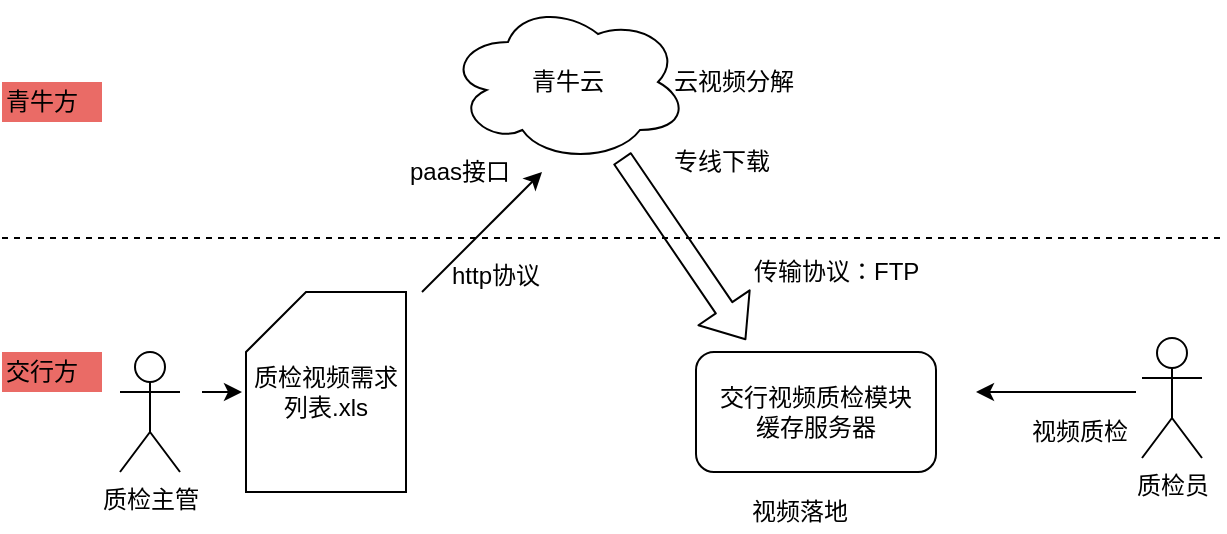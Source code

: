 <mxfile pages="1" version="11.2.8" type="github"><diagram id="uTZjcC3j9gxuVW8zltzB" name="Page-1"><mxGraphModel dx="723" dy="333" grid="1" gridSize="10" guides="1" tooltips="1" connect="1" arrows="1" fold="1" page="1" pageScale="1" pageWidth="827" pageHeight="1169" math="0" shadow="0"><root><mxCell id="0"/><mxCell id="1" parent="0"/><mxCell id="ZLHDCJoF1J0Tb6jfRUYM-1" value="青牛云" style="ellipse;shape=cloud;whiteSpace=wrap;html=1;" vertex="1" parent="1"><mxGeometry x="243" y="45" width="120" height="80" as="geometry"/></mxCell><mxCell id="ZLHDCJoF1J0Tb6jfRUYM-3" value="" style="shape=flexArrow;endArrow=classic;html=1;" edge="1" parent="1"><mxGeometry width="50" height="50" relative="1" as="geometry"><mxPoint x="330" y="123" as="sourcePoint"/><mxPoint x="392" y="214" as="targetPoint"/></mxGeometry></mxCell><mxCell id="ZLHDCJoF1J0Tb6jfRUYM-4" value="专线下载" style="text;html=1;resizable=0;points=[];autosize=1;align=left;verticalAlign=top;spacingTop=-4;" vertex="1" parent="1"><mxGeometry x="354" y="115" width="60" height="20" as="geometry"/></mxCell><mxCell id="ZLHDCJoF1J0Tb6jfRUYM-5" value="交行视频质检模块&lt;br&gt;缓存服务器" style="rounded=1;whiteSpace=wrap;html=1;" vertex="1" parent="1"><mxGeometry x="367" y="220" width="120" height="60" as="geometry"/></mxCell><mxCell id="ZLHDCJoF1J0Tb6jfRUYM-6" value="传输协议：FTP" style="text;html=1;resizable=0;points=[];autosize=1;align=left;verticalAlign=top;spacingTop=-4;" vertex="1" parent="1"><mxGeometry x="394" y="170" width="100" height="20" as="geometry"/></mxCell><mxCell id="ZLHDCJoF1J0Tb6jfRUYM-7" value="质检主管" style="shape=umlActor;verticalLabelPosition=bottom;labelBackgroundColor=#ffffff;verticalAlign=top;html=1;outlineConnect=0;" vertex="1" parent="1"><mxGeometry x="79" y="220" width="30" height="60" as="geometry"/></mxCell><mxCell id="ZLHDCJoF1J0Tb6jfRUYM-8" value="" style="endArrow=classic;html=1;" edge="1" parent="1"><mxGeometry width="50" height="50" relative="1" as="geometry"><mxPoint x="587" y="240" as="sourcePoint"/><mxPoint x="507" y="240" as="targetPoint"/></mxGeometry></mxCell><mxCell id="ZLHDCJoF1J0Tb6jfRUYM-9" value="视频落地" style="text;html=1;resizable=0;points=[];autosize=1;align=left;verticalAlign=top;spacingTop=-4;" vertex="1" parent="1"><mxGeometry x="393" y="290" width="60" height="20" as="geometry"/></mxCell><mxCell id="ZLHDCJoF1J0Tb6jfRUYM-10" value="视频质检" style="text;html=1;resizable=0;points=[];autosize=1;align=left;verticalAlign=top;spacingTop=-4;" vertex="1" parent="1"><mxGeometry x="533" y="250" width="60" height="20" as="geometry"/></mxCell><mxCell id="ZLHDCJoF1J0Tb6jfRUYM-11" value="云视频分解" style="text;html=1;resizable=0;points=[];autosize=1;align=left;verticalAlign=top;spacingTop=-4;" vertex="1" parent="1"><mxGeometry x="354" y="75" width="80" height="20" as="geometry"/></mxCell><mxCell id="ZLHDCJoF1J0Tb6jfRUYM-12" value="" style="endArrow=none;dashed=1;html=1;" edge="1" parent="1"><mxGeometry width="50" height="50" relative="1" as="geometry"><mxPoint x="20" y="163" as="sourcePoint"/><mxPoint x="630" y="163" as="targetPoint"/></mxGeometry></mxCell><mxCell id="ZLHDCJoF1J0Tb6jfRUYM-13" value="青牛方" style="text;html=1;resizable=0;points=[];autosize=1;align=left;verticalAlign=top;spacingTop=-4;fillColor=#EA6B66;" vertex="1" parent="1"><mxGeometry x="20" y="85" width="50" height="20" as="geometry"/></mxCell><mxCell id="ZLHDCJoF1J0Tb6jfRUYM-14" value="交行方" style="text;html=1;resizable=0;points=[];autosize=1;align=left;verticalAlign=top;spacingTop=-4;fillColor=#EA6B66;" vertex="1" parent="1"><mxGeometry x="20" y="220" width="50" height="20" as="geometry"/></mxCell><mxCell id="ZLHDCJoF1J0Tb6jfRUYM-17" value="质检视频需求列表.xls" style="shape=card;whiteSpace=wrap;html=1;" vertex="1" parent="1"><mxGeometry x="142" y="190" width="80" height="100" as="geometry"/></mxCell><mxCell id="ZLHDCJoF1J0Tb6jfRUYM-18" value="质检员&lt;br&gt;" style="shape=umlActor;verticalLabelPosition=bottom;labelBackgroundColor=#ffffff;verticalAlign=top;html=1;outlineConnect=0;" vertex="1" parent="1"><mxGeometry x="590" y="213" width="30" height="60" as="geometry"/></mxCell><mxCell id="ZLHDCJoF1J0Tb6jfRUYM-23" value="" style="endArrow=classic;html=1;" edge="1" parent="1"><mxGeometry width="50" height="50" relative="1" as="geometry"><mxPoint x="230" y="190" as="sourcePoint"/><mxPoint x="290" y="130" as="targetPoint"/></mxGeometry></mxCell><mxCell id="ZLHDCJoF1J0Tb6jfRUYM-27" value="" style="endArrow=classic;html=1;" edge="1" parent="1"><mxGeometry width="50" height="50" relative="1" as="geometry"><mxPoint x="120" y="240" as="sourcePoint"/><mxPoint x="140" y="240" as="targetPoint"/></mxGeometry></mxCell><mxCell id="ZLHDCJoF1J0Tb6jfRUYM-29" value="http协议" style="text;html=1;resizable=0;points=[];autosize=1;align=left;verticalAlign=top;spacingTop=-4;" vertex="1" parent="1"><mxGeometry x="243" y="172" width="60" height="20" as="geometry"/></mxCell><mxCell id="ZLHDCJoF1J0Tb6jfRUYM-30" value="paas接口" style="text;html=1;resizable=0;points=[];autosize=1;align=left;verticalAlign=top;spacingTop=-4;" vertex="1" parent="1"><mxGeometry x="222" y="120" width="70" height="20" as="geometry"/></mxCell></root></mxGraphModel></diagram></mxfile>